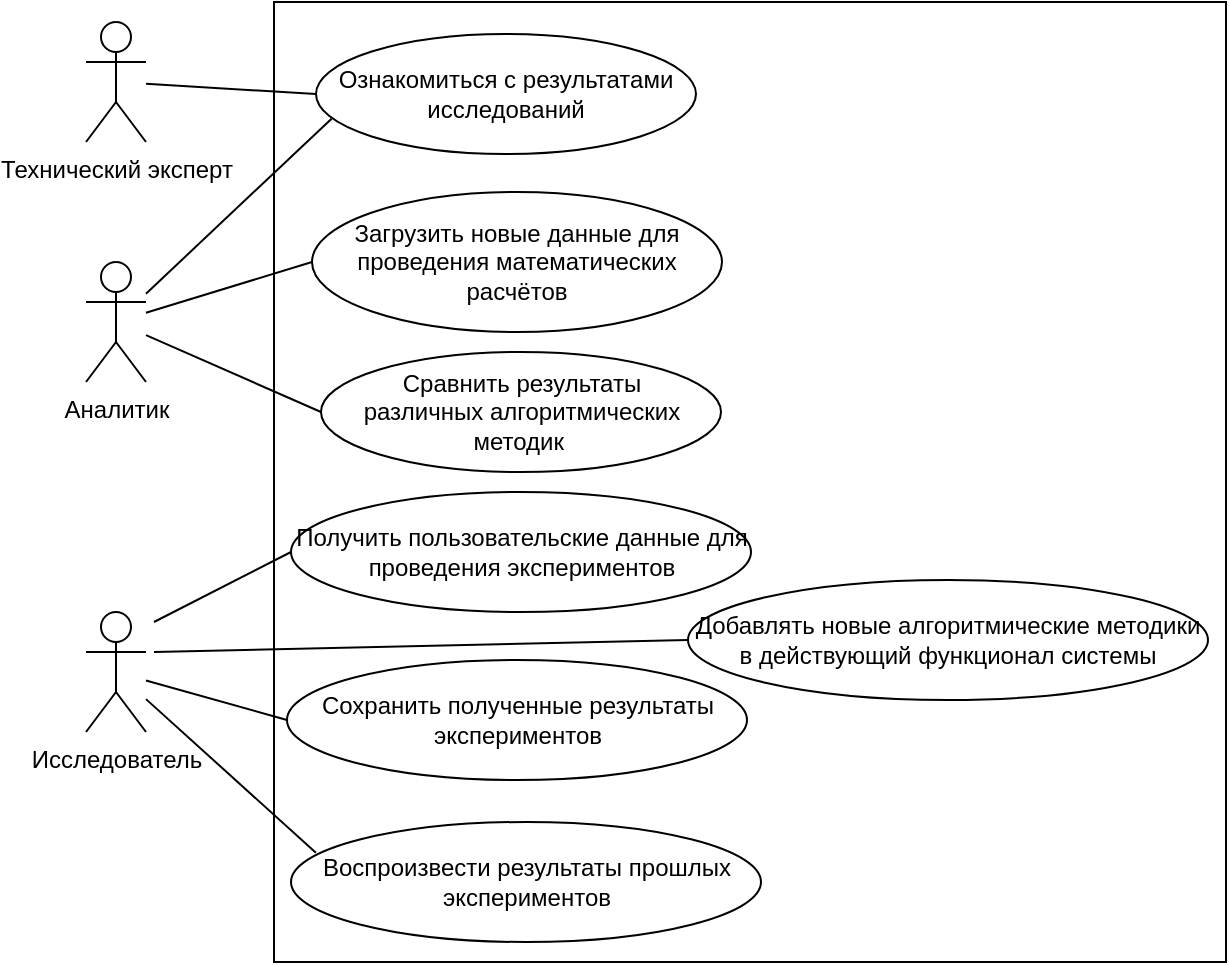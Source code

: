 <mxfile version="17.2.4" type="device"><diagram id="oBwh3vPmy5nxHzs97t5h" name="Страница 1"><mxGraphModel dx="702" dy="511" grid="1" gridSize="10" guides="1" tooltips="1" connect="1" arrows="1" fold="1" page="1" pageScale="1" pageWidth="827" pageHeight="1169" math="0" shadow="0"><root><mxCell id="0"/><mxCell id="1" parent="0"/><mxCell id="fg9WMBYihFhXv1aZ_kK5-23" value="" style="verticalLabelPosition=bottom;verticalAlign=top;html=1;shape=mxgraph.basic.rect;fillColor2=none;strokeWidth=1;size=20;indent=5;fillColor=default;strokeColor=default;" parent="1" vertex="1"><mxGeometry x="144" y="20" width="476" height="480" as="geometry"/></mxCell><mxCell id="rO0yziG5tx2li2eKR9Ro-5" style="edgeStyle=none;rounded=0;orthogonalLoop=1;jettySize=auto;html=1;endArrow=none;endFill=0;entryX=0;entryY=0.5;entryDx=0;entryDy=0;" parent="1" source="fg9WMBYihFhXv1aZ_kK5-2" target="fg9WMBYihFhXv1aZ_kK5-9" edge="1"><mxGeometry relative="1" as="geometry"><mxPoint x="70" y="258" as="sourcePoint"/><mxPoint x="167.5" y="232" as="targetPoint"/></mxGeometry></mxCell><mxCell id="rO0yziG5tx2li2eKR9Ro-1" style="rounded=0;orthogonalLoop=1;jettySize=auto;html=1;entryX=0;entryY=0.5;entryDx=0;entryDy=0;endArrow=none;endFill=0;" parent="1" edge="1"><mxGeometry relative="1" as="geometry"><mxPoint x="80.0" y="359.211" as="sourcePoint"/><mxPoint x="150.5" y="379" as="targetPoint"/></mxGeometry></mxCell><mxCell id="rO0yziG5tx2li2eKR9Ro-2" style="edgeStyle=none;rounded=0;orthogonalLoop=1;jettySize=auto;html=1;entryX=0;entryY=0.5;entryDx=0;entryDy=0;endArrow=none;endFill=0;" parent="1" target="fg9WMBYihFhXv1aZ_kK5-12" edge="1"><mxGeometry relative="1" as="geometry"><mxPoint x="84" y="345" as="sourcePoint"/><mxPoint x="347.0" y="339" as="targetPoint"/></mxGeometry></mxCell><mxCell id="rO0yziG5tx2li2eKR9Ro-3" style="edgeStyle=none;rounded=0;orthogonalLoop=1;jettySize=auto;html=1;entryX=0.053;entryY=0.256;entryDx=0;entryDy=0;endArrow=none;endFill=0;entryPerimeter=0;" parent="1" source="fg9WMBYihFhXv1aZ_kK5-4" target="fg9WMBYihFhXv1aZ_kK5-14" edge="1"><mxGeometry relative="1" as="geometry"/></mxCell><mxCell id="fg9WMBYihFhXv1aZ_kK5-6" value="Технический эксперт" style="shape=umlActor;verticalLabelPosition=bottom;verticalAlign=top;html=1;fillColor=none;" parent="1" vertex="1"><mxGeometry x="50" y="30" width="30" height="60" as="geometry"/></mxCell><mxCell id="rO0yziG5tx2li2eKR9Ro-7" style="edgeStyle=none;rounded=0;orthogonalLoop=1;jettySize=auto;html=1;exitX=0.041;exitY=0.706;exitDx=0;exitDy=0;endArrow=none;endFill=0;exitPerimeter=0;" parent="1" source="fg9WMBYihFhXv1aZ_kK5-7" edge="1" target="fg9WMBYihFhXv1aZ_kK5-2"><mxGeometry relative="1" as="geometry"><mxPoint x="60" y="163.28" as="targetPoint"/><mxPoint x="170.0" y="48.0" as="sourcePoint"/></mxGeometry></mxCell><mxCell id="rO0yziG5tx2li2eKR9Ro-8" style="edgeStyle=none;rounded=0;orthogonalLoop=1;jettySize=auto;html=1;exitX=0;exitY=0.5;exitDx=0;exitDy=0;endArrow=none;endFill=0;" parent="1" source="fg9WMBYihFhXv1aZ_kK5-7" target="fg9WMBYihFhXv1aZ_kK5-6" edge="1"><mxGeometry relative="1" as="geometry"><mxPoint x="80" y="100" as="targetPoint"/></mxGeometry></mxCell><mxCell id="fg9WMBYihFhXv1aZ_kK5-7" value="Ознакомиться с результатами исследований" style="ellipse;whiteSpace=wrap;html=1;fillColor=#FFFFFF;" parent="1" vertex="1"><mxGeometry x="165" y="36" width="190" height="60" as="geometry"/></mxCell><mxCell id="fg9WMBYihFhXv1aZ_kK5-8" value="Загрузить новые данные для проведения математических расчётов" style="ellipse;whiteSpace=wrap;html=1;fillColor=#FFFFFF;" parent="1" vertex="1"><mxGeometry x="163" y="115" width="205" height="70" as="geometry"/></mxCell><mxCell id="fg9WMBYihFhXv1aZ_kK5-9" value="Сравнить результаты&lt;br&gt;различных алгоритмических методик&amp;nbsp;" style="ellipse;whiteSpace=wrap;html=1;fillColor=#FFFFFF;" parent="1" vertex="1"><mxGeometry x="167.5" y="195" width="200" height="60" as="geometry"/></mxCell><mxCell id="fg9WMBYihFhXv1aZ_kK5-10" value="Получить пользовательские данные для проведения экспериментов" style="ellipse;whiteSpace=wrap;html=1;fillColor=#FFFFFF;" parent="1" vertex="1"><mxGeometry x="152.5" y="265" width="230" height="60" as="geometry"/></mxCell><mxCell id="fg9WMBYihFhXv1aZ_kK5-11" value="Сохранить полученные результаты экспериментов" style="ellipse;whiteSpace=wrap;html=1;fillColor=#FFFFFF;" parent="1" vertex="1"><mxGeometry x="150.5" y="349" width="230" height="60" as="geometry"/></mxCell><mxCell id="fg9WMBYihFhXv1aZ_kK5-12" value="Добавлять новые алгоритмические методики в действующий функционал системы" style="ellipse;whiteSpace=wrap;html=1;fillColor=#FFFFFF;" parent="1" vertex="1"><mxGeometry x="351" y="309" width="260" height="60" as="geometry"/></mxCell><mxCell id="fg9WMBYihFhXv1aZ_kK5-14" value="Воспроизвести результаты прошлых экспериментов" style="ellipse;whiteSpace=wrap;html=1;fillColor=#FFFFFF;" parent="1" vertex="1"><mxGeometry x="152.5" y="430" width="235" height="60" as="geometry"/></mxCell><mxCell id="fg9WMBYihFhXv1aZ_kK5-2" value="Аналитик" style="shape=umlActor;verticalLabelPosition=bottom;verticalAlign=top;html=1;fillColor=none;" parent="1" vertex="1"><mxGeometry x="50" y="150" width="30" height="60" as="geometry"/></mxCell><mxCell id="nar8-P66YUTzNHYkeLyt-1" value="" style="edgeStyle=none;rounded=0;orthogonalLoop=1;jettySize=auto;html=1;exitX=0;exitY=0.5;exitDx=0;exitDy=0;endArrow=none;endFill=0;" edge="1" parent="1" source="fg9WMBYihFhXv1aZ_kK5-8" target="fg9WMBYihFhXv1aZ_kK5-2"><mxGeometry relative="1" as="geometry"><mxPoint x="163.0" y="150" as="sourcePoint"/><mxPoint x="65.0" y="170" as="targetPoint"/></mxGeometry></mxCell><mxCell id="fg9WMBYihFhXv1aZ_kK5-4" value="Исследователь" style="shape=umlActor;verticalLabelPosition=bottom;verticalAlign=top;html=1;fillColor=none;" parent="1" vertex="1"><mxGeometry x="50" y="325" width="30" height="60" as="geometry"/></mxCell><mxCell id="nar8-P66YUTzNHYkeLyt-2" value="" style="edgeStyle=none;rounded=0;orthogonalLoop=1;jettySize=auto;html=1;exitX=0;exitY=0.5;exitDx=0;exitDy=0;endArrow=none;endFill=0;" edge="1" parent="1" source="fg9WMBYihFhXv1aZ_kK5-10"><mxGeometry relative="1" as="geometry"><mxPoint x="84" y="330" as="targetPoint"/><mxPoint x="146.5" y="295.0" as="sourcePoint"/></mxGeometry></mxCell></root></mxGraphModel></diagram></mxfile>